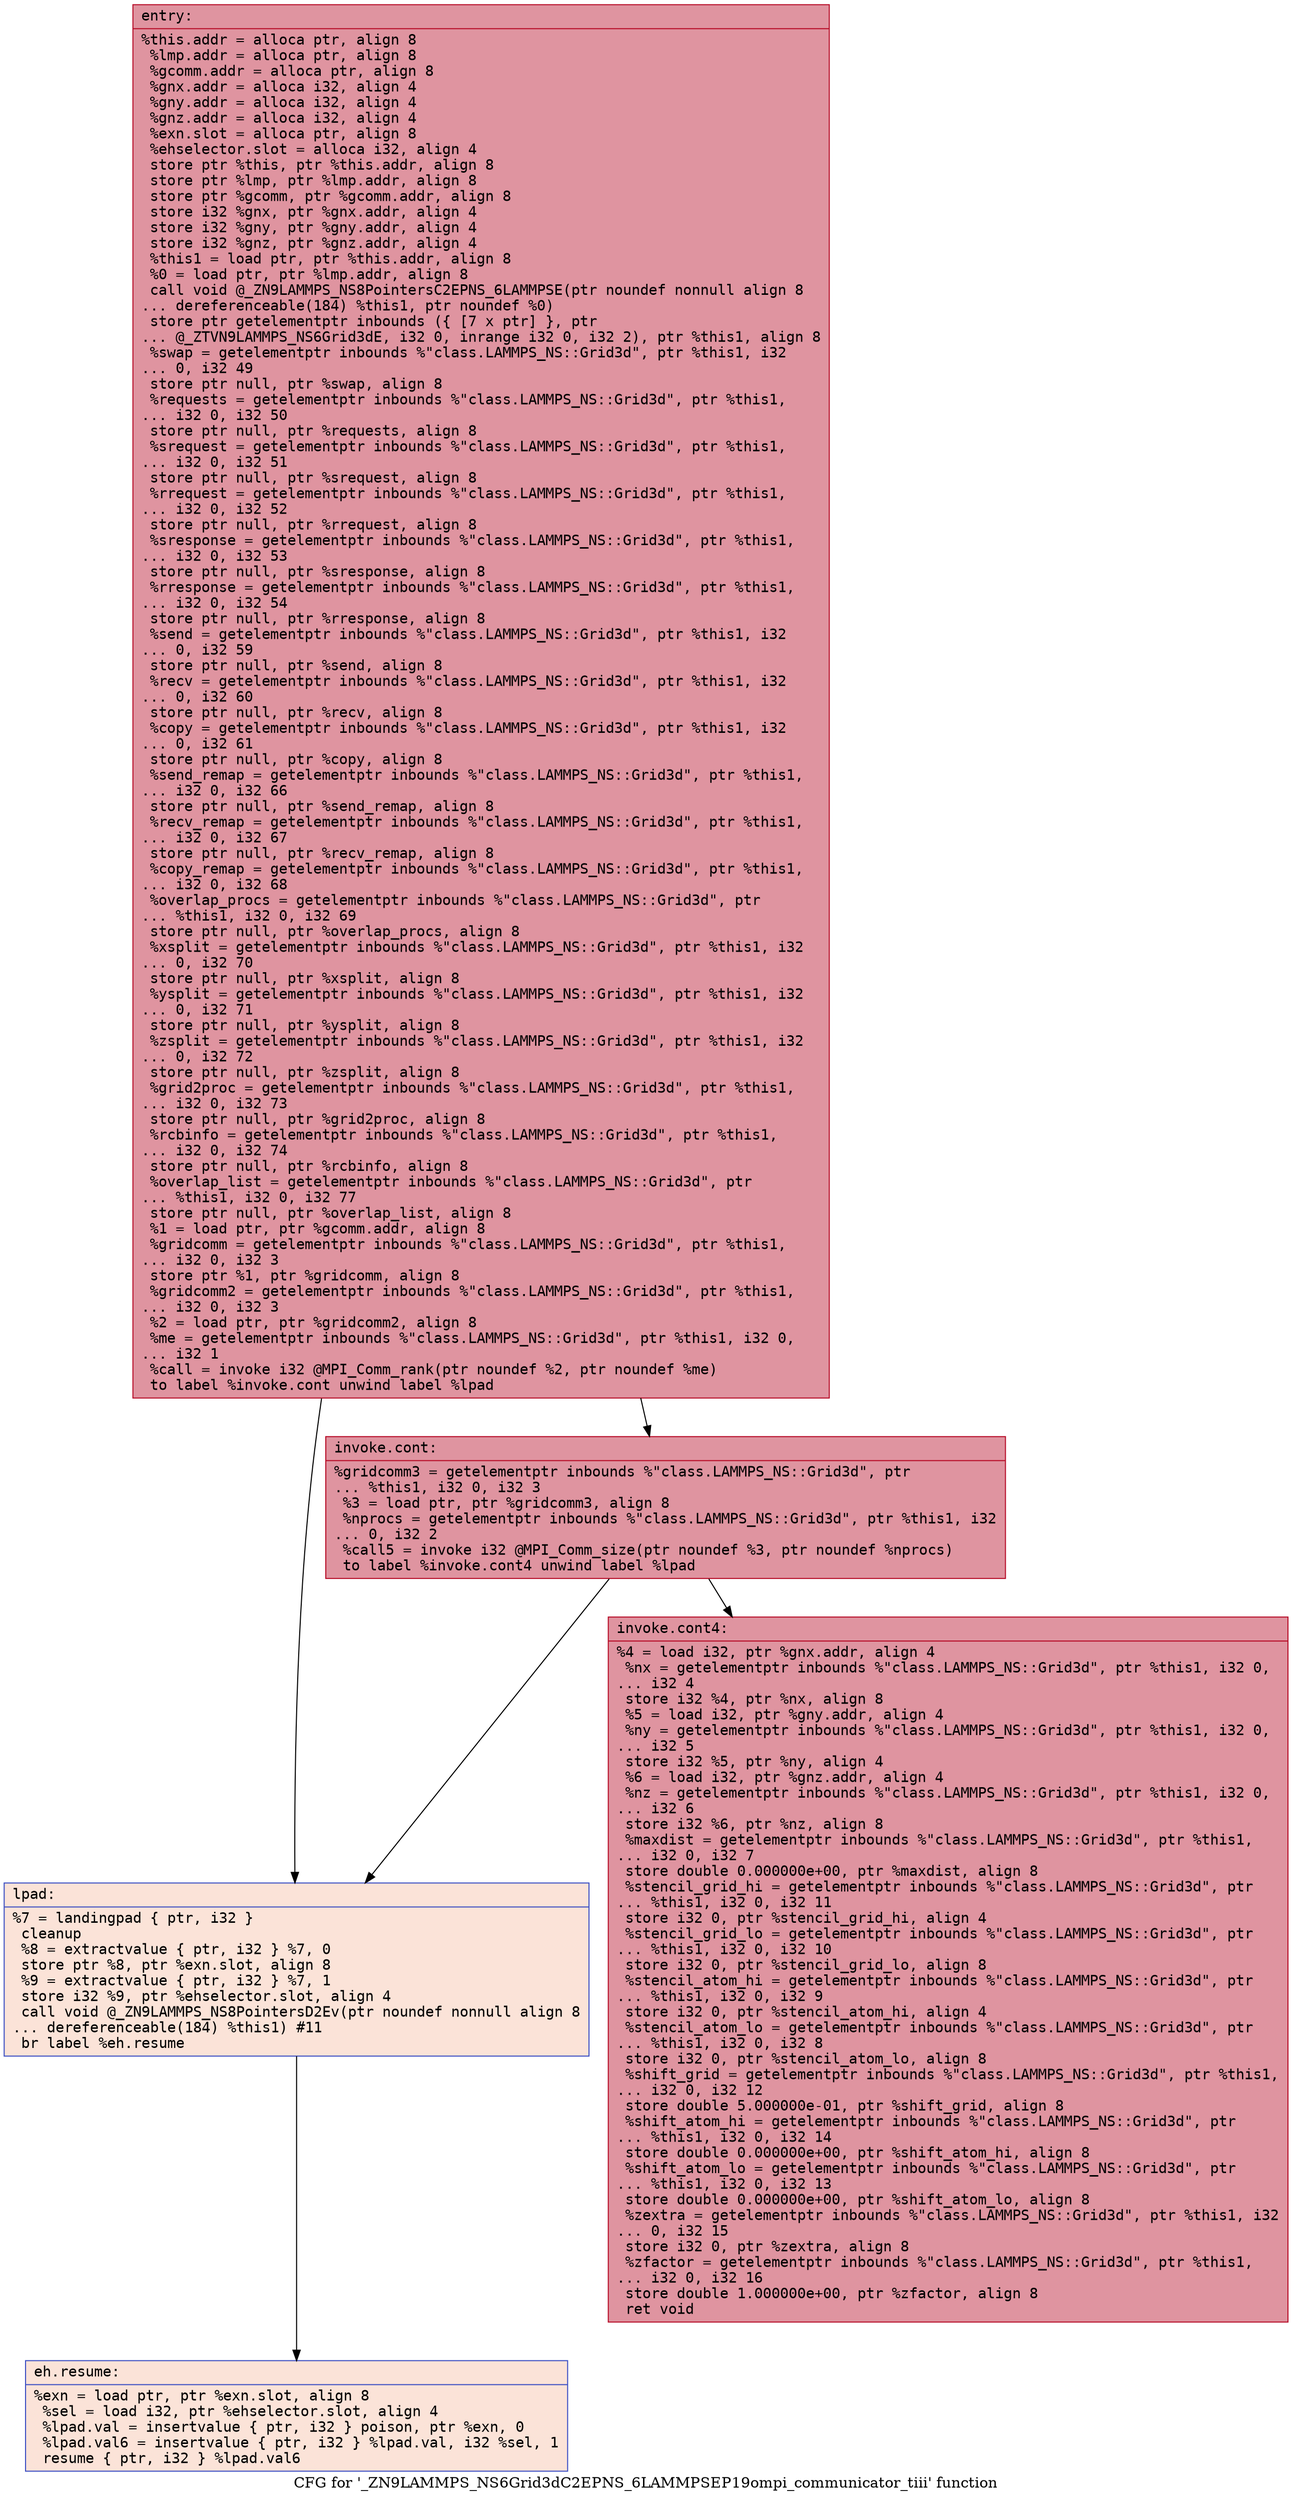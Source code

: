 digraph "CFG for '_ZN9LAMMPS_NS6Grid3dC2EPNS_6LAMMPSEP19ompi_communicator_tiii' function" {
	label="CFG for '_ZN9LAMMPS_NS6Grid3dC2EPNS_6LAMMPSEP19ompi_communicator_tiii' function";

	Node0x55fcd5f47b50 [shape=record,color="#b70d28ff", style=filled, fillcolor="#b70d2870" fontname="Courier",label="{entry:\l|  %this.addr = alloca ptr, align 8\l  %lmp.addr = alloca ptr, align 8\l  %gcomm.addr = alloca ptr, align 8\l  %gnx.addr = alloca i32, align 4\l  %gny.addr = alloca i32, align 4\l  %gnz.addr = alloca i32, align 4\l  %exn.slot = alloca ptr, align 8\l  %ehselector.slot = alloca i32, align 4\l  store ptr %this, ptr %this.addr, align 8\l  store ptr %lmp, ptr %lmp.addr, align 8\l  store ptr %gcomm, ptr %gcomm.addr, align 8\l  store i32 %gnx, ptr %gnx.addr, align 4\l  store i32 %gny, ptr %gny.addr, align 4\l  store i32 %gnz, ptr %gnz.addr, align 4\l  %this1 = load ptr, ptr %this.addr, align 8\l  %0 = load ptr, ptr %lmp.addr, align 8\l  call void @_ZN9LAMMPS_NS8PointersC2EPNS_6LAMMPSE(ptr noundef nonnull align 8\l... dereferenceable(184) %this1, ptr noundef %0)\l  store ptr getelementptr inbounds (\{ [7 x ptr] \}, ptr\l... @_ZTVN9LAMMPS_NS6Grid3dE, i32 0, inrange i32 0, i32 2), ptr %this1, align 8\l  %swap = getelementptr inbounds %\"class.LAMMPS_NS::Grid3d\", ptr %this1, i32\l... 0, i32 49\l  store ptr null, ptr %swap, align 8\l  %requests = getelementptr inbounds %\"class.LAMMPS_NS::Grid3d\", ptr %this1,\l... i32 0, i32 50\l  store ptr null, ptr %requests, align 8\l  %srequest = getelementptr inbounds %\"class.LAMMPS_NS::Grid3d\", ptr %this1,\l... i32 0, i32 51\l  store ptr null, ptr %srequest, align 8\l  %rrequest = getelementptr inbounds %\"class.LAMMPS_NS::Grid3d\", ptr %this1,\l... i32 0, i32 52\l  store ptr null, ptr %rrequest, align 8\l  %sresponse = getelementptr inbounds %\"class.LAMMPS_NS::Grid3d\", ptr %this1,\l... i32 0, i32 53\l  store ptr null, ptr %sresponse, align 8\l  %rresponse = getelementptr inbounds %\"class.LAMMPS_NS::Grid3d\", ptr %this1,\l... i32 0, i32 54\l  store ptr null, ptr %rresponse, align 8\l  %send = getelementptr inbounds %\"class.LAMMPS_NS::Grid3d\", ptr %this1, i32\l... 0, i32 59\l  store ptr null, ptr %send, align 8\l  %recv = getelementptr inbounds %\"class.LAMMPS_NS::Grid3d\", ptr %this1, i32\l... 0, i32 60\l  store ptr null, ptr %recv, align 8\l  %copy = getelementptr inbounds %\"class.LAMMPS_NS::Grid3d\", ptr %this1, i32\l... 0, i32 61\l  store ptr null, ptr %copy, align 8\l  %send_remap = getelementptr inbounds %\"class.LAMMPS_NS::Grid3d\", ptr %this1,\l... i32 0, i32 66\l  store ptr null, ptr %send_remap, align 8\l  %recv_remap = getelementptr inbounds %\"class.LAMMPS_NS::Grid3d\", ptr %this1,\l... i32 0, i32 67\l  store ptr null, ptr %recv_remap, align 8\l  %copy_remap = getelementptr inbounds %\"class.LAMMPS_NS::Grid3d\", ptr %this1,\l... i32 0, i32 68\l  %overlap_procs = getelementptr inbounds %\"class.LAMMPS_NS::Grid3d\", ptr\l... %this1, i32 0, i32 69\l  store ptr null, ptr %overlap_procs, align 8\l  %xsplit = getelementptr inbounds %\"class.LAMMPS_NS::Grid3d\", ptr %this1, i32\l... 0, i32 70\l  store ptr null, ptr %xsplit, align 8\l  %ysplit = getelementptr inbounds %\"class.LAMMPS_NS::Grid3d\", ptr %this1, i32\l... 0, i32 71\l  store ptr null, ptr %ysplit, align 8\l  %zsplit = getelementptr inbounds %\"class.LAMMPS_NS::Grid3d\", ptr %this1, i32\l... 0, i32 72\l  store ptr null, ptr %zsplit, align 8\l  %grid2proc = getelementptr inbounds %\"class.LAMMPS_NS::Grid3d\", ptr %this1,\l... i32 0, i32 73\l  store ptr null, ptr %grid2proc, align 8\l  %rcbinfo = getelementptr inbounds %\"class.LAMMPS_NS::Grid3d\", ptr %this1,\l... i32 0, i32 74\l  store ptr null, ptr %rcbinfo, align 8\l  %overlap_list = getelementptr inbounds %\"class.LAMMPS_NS::Grid3d\", ptr\l... %this1, i32 0, i32 77\l  store ptr null, ptr %overlap_list, align 8\l  %1 = load ptr, ptr %gcomm.addr, align 8\l  %gridcomm = getelementptr inbounds %\"class.LAMMPS_NS::Grid3d\", ptr %this1,\l... i32 0, i32 3\l  store ptr %1, ptr %gridcomm, align 8\l  %gridcomm2 = getelementptr inbounds %\"class.LAMMPS_NS::Grid3d\", ptr %this1,\l... i32 0, i32 3\l  %2 = load ptr, ptr %gridcomm2, align 8\l  %me = getelementptr inbounds %\"class.LAMMPS_NS::Grid3d\", ptr %this1, i32 0,\l... i32 1\l  %call = invoke i32 @MPI_Comm_rank(ptr noundef %2, ptr noundef %me)\l          to label %invoke.cont unwind label %lpad\l}"];
	Node0x55fcd5f47b50 -> Node0x55fcd5f4c7a0[tooltip="entry -> invoke.cont\nProbability 100.00%" ];
	Node0x55fcd5f47b50 -> Node0x55fcd5f4c880[tooltip="entry -> lpad\nProbability 0.00%" ];
	Node0x55fcd5f4c7a0 [shape=record,color="#b70d28ff", style=filled, fillcolor="#b70d2870" fontname="Courier",label="{invoke.cont:\l|  %gridcomm3 = getelementptr inbounds %\"class.LAMMPS_NS::Grid3d\", ptr\l... %this1, i32 0, i32 3\l  %3 = load ptr, ptr %gridcomm3, align 8\l  %nprocs = getelementptr inbounds %\"class.LAMMPS_NS::Grid3d\", ptr %this1, i32\l... 0, i32 2\l  %call5 = invoke i32 @MPI_Comm_size(ptr noundef %3, ptr noundef %nprocs)\l          to label %invoke.cont4 unwind label %lpad\l}"];
	Node0x55fcd5f4c7a0 -> Node0x55fcd5f4cdf0[tooltip="invoke.cont -> invoke.cont4\nProbability 100.00%" ];
	Node0x55fcd5f4c7a0 -> Node0x55fcd5f4c880[tooltip="invoke.cont -> lpad\nProbability 0.00%" ];
	Node0x55fcd5f4cdf0 [shape=record,color="#b70d28ff", style=filled, fillcolor="#b70d2870" fontname="Courier",label="{invoke.cont4:\l|  %4 = load i32, ptr %gnx.addr, align 4\l  %nx = getelementptr inbounds %\"class.LAMMPS_NS::Grid3d\", ptr %this1, i32 0,\l... i32 4\l  store i32 %4, ptr %nx, align 8\l  %5 = load i32, ptr %gny.addr, align 4\l  %ny = getelementptr inbounds %\"class.LAMMPS_NS::Grid3d\", ptr %this1, i32 0,\l... i32 5\l  store i32 %5, ptr %ny, align 4\l  %6 = load i32, ptr %gnz.addr, align 4\l  %nz = getelementptr inbounds %\"class.LAMMPS_NS::Grid3d\", ptr %this1, i32 0,\l... i32 6\l  store i32 %6, ptr %nz, align 8\l  %maxdist = getelementptr inbounds %\"class.LAMMPS_NS::Grid3d\", ptr %this1,\l... i32 0, i32 7\l  store double 0.000000e+00, ptr %maxdist, align 8\l  %stencil_grid_hi = getelementptr inbounds %\"class.LAMMPS_NS::Grid3d\", ptr\l... %this1, i32 0, i32 11\l  store i32 0, ptr %stencil_grid_hi, align 4\l  %stencil_grid_lo = getelementptr inbounds %\"class.LAMMPS_NS::Grid3d\", ptr\l... %this1, i32 0, i32 10\l  store i32 0, ptr %stencil_grid_lo, align 8\l  %stencil_atom_hi = getelementptr inbounds %\"class.LAMMPS_NS::Grid3d\", ptr\l... %this1, i32 0, i32 9\l  store i32 0, ptr %stencil_atom_hi, align 4\l  %stencil_atom_lo = getelementptr inbounds %\"class.LAMMPS_NS::Grid3d\", ptr\l... %this1, i32 0, i32 8\l  store i32 0, ptr %stencil_atom_lo, align 8\l  %shift_grid = getelementptr inbounds %\"class.LAMMPS_NS::Grid3d\", ptr %this1,\l... i32 0, i32 12\l  store double 5.000000e-01, ptr %shift_grid, align 8\l  %shift_atom_hi = getelementptr inbounds %\"class.LAMMPS_NS::Grid3d\", ptr\l... %this1, i32 0, i32 14\l  store double 0.000000e+00, ptr %shift_atom_hi, align 8\l  %shift_atom_lo = getelementptr inbounds %\"class.LAMMPS_NS::Grid3d\", ptr\l... %this1, i32 0, i32 13\l  store double 0.000000e+00, ptr %shift_atom_lo, align 8\l  %zextra = getelementptr inbounds %\"class.LAMMPS_NS::Grid3d\", ptr %this1, i32\l... 0, i32 15\l  store i32 0, ptr %zextra, align 8\l  %zfactor = getelementptr inbounds %\"class.LAMMPS_NS::Grid3d\", ptr %this1,\l... i32 0, i32 16\l  store double 1.000000e+00, ptr %zfactor, align 8\l  ret void\l}"];
	Node0x55fcd5f4c880 [shape=record,color="#3d50c3ff", style=filled, fillcolor="#f6bfa670" fontname="Courier",label="{lpad:\l|  %7 = landingpad \{ ptr, i32 \}\l          cleanup\l  %8 = extractvalue \{ ptr, i32 \} %7, 0\l  store ptr %8, ptr %exn.slot, align 8\l  %9 = extractvalue \{ ptr, i32 \} %7, 1\l  store i32 %9, ptr %ehselector.slot, align 4\l  call void @_ZN9LAMMPS_NS8PointersD2Ev(ptr noundef nonnull align 8\l... dereferenceable(184) %this1) #11\l  br label %eh.resume\l}"];
	Node0x55fcd5f4c880 -> Node0x55fcd5f4fdf0[tooltip="lpad -> eh.resume\nProbability 100.00%" ];
	Node0x55fcd5f4fdf0 [shape=record,color="#3d50c3ff", style=filled, fillcolor="#f6bfa670" fontname="Courier",label="{eh.resume:\l|  %exn = load ptr, ptr %exn.slot, align 8\l  %sel = load i32, ptr %ehselector.slot, align 4\l  %lpad.val = insertvalue \{ ptr, i32 \} poison, ptr %exn, 0\l  %lpad.val6 = insertvalue \{ ptr, i32 \} %lpad.val, i32 %sel, 1\l  resume \{ ptr, i32 \} %lpad.val6\l}"];
}
